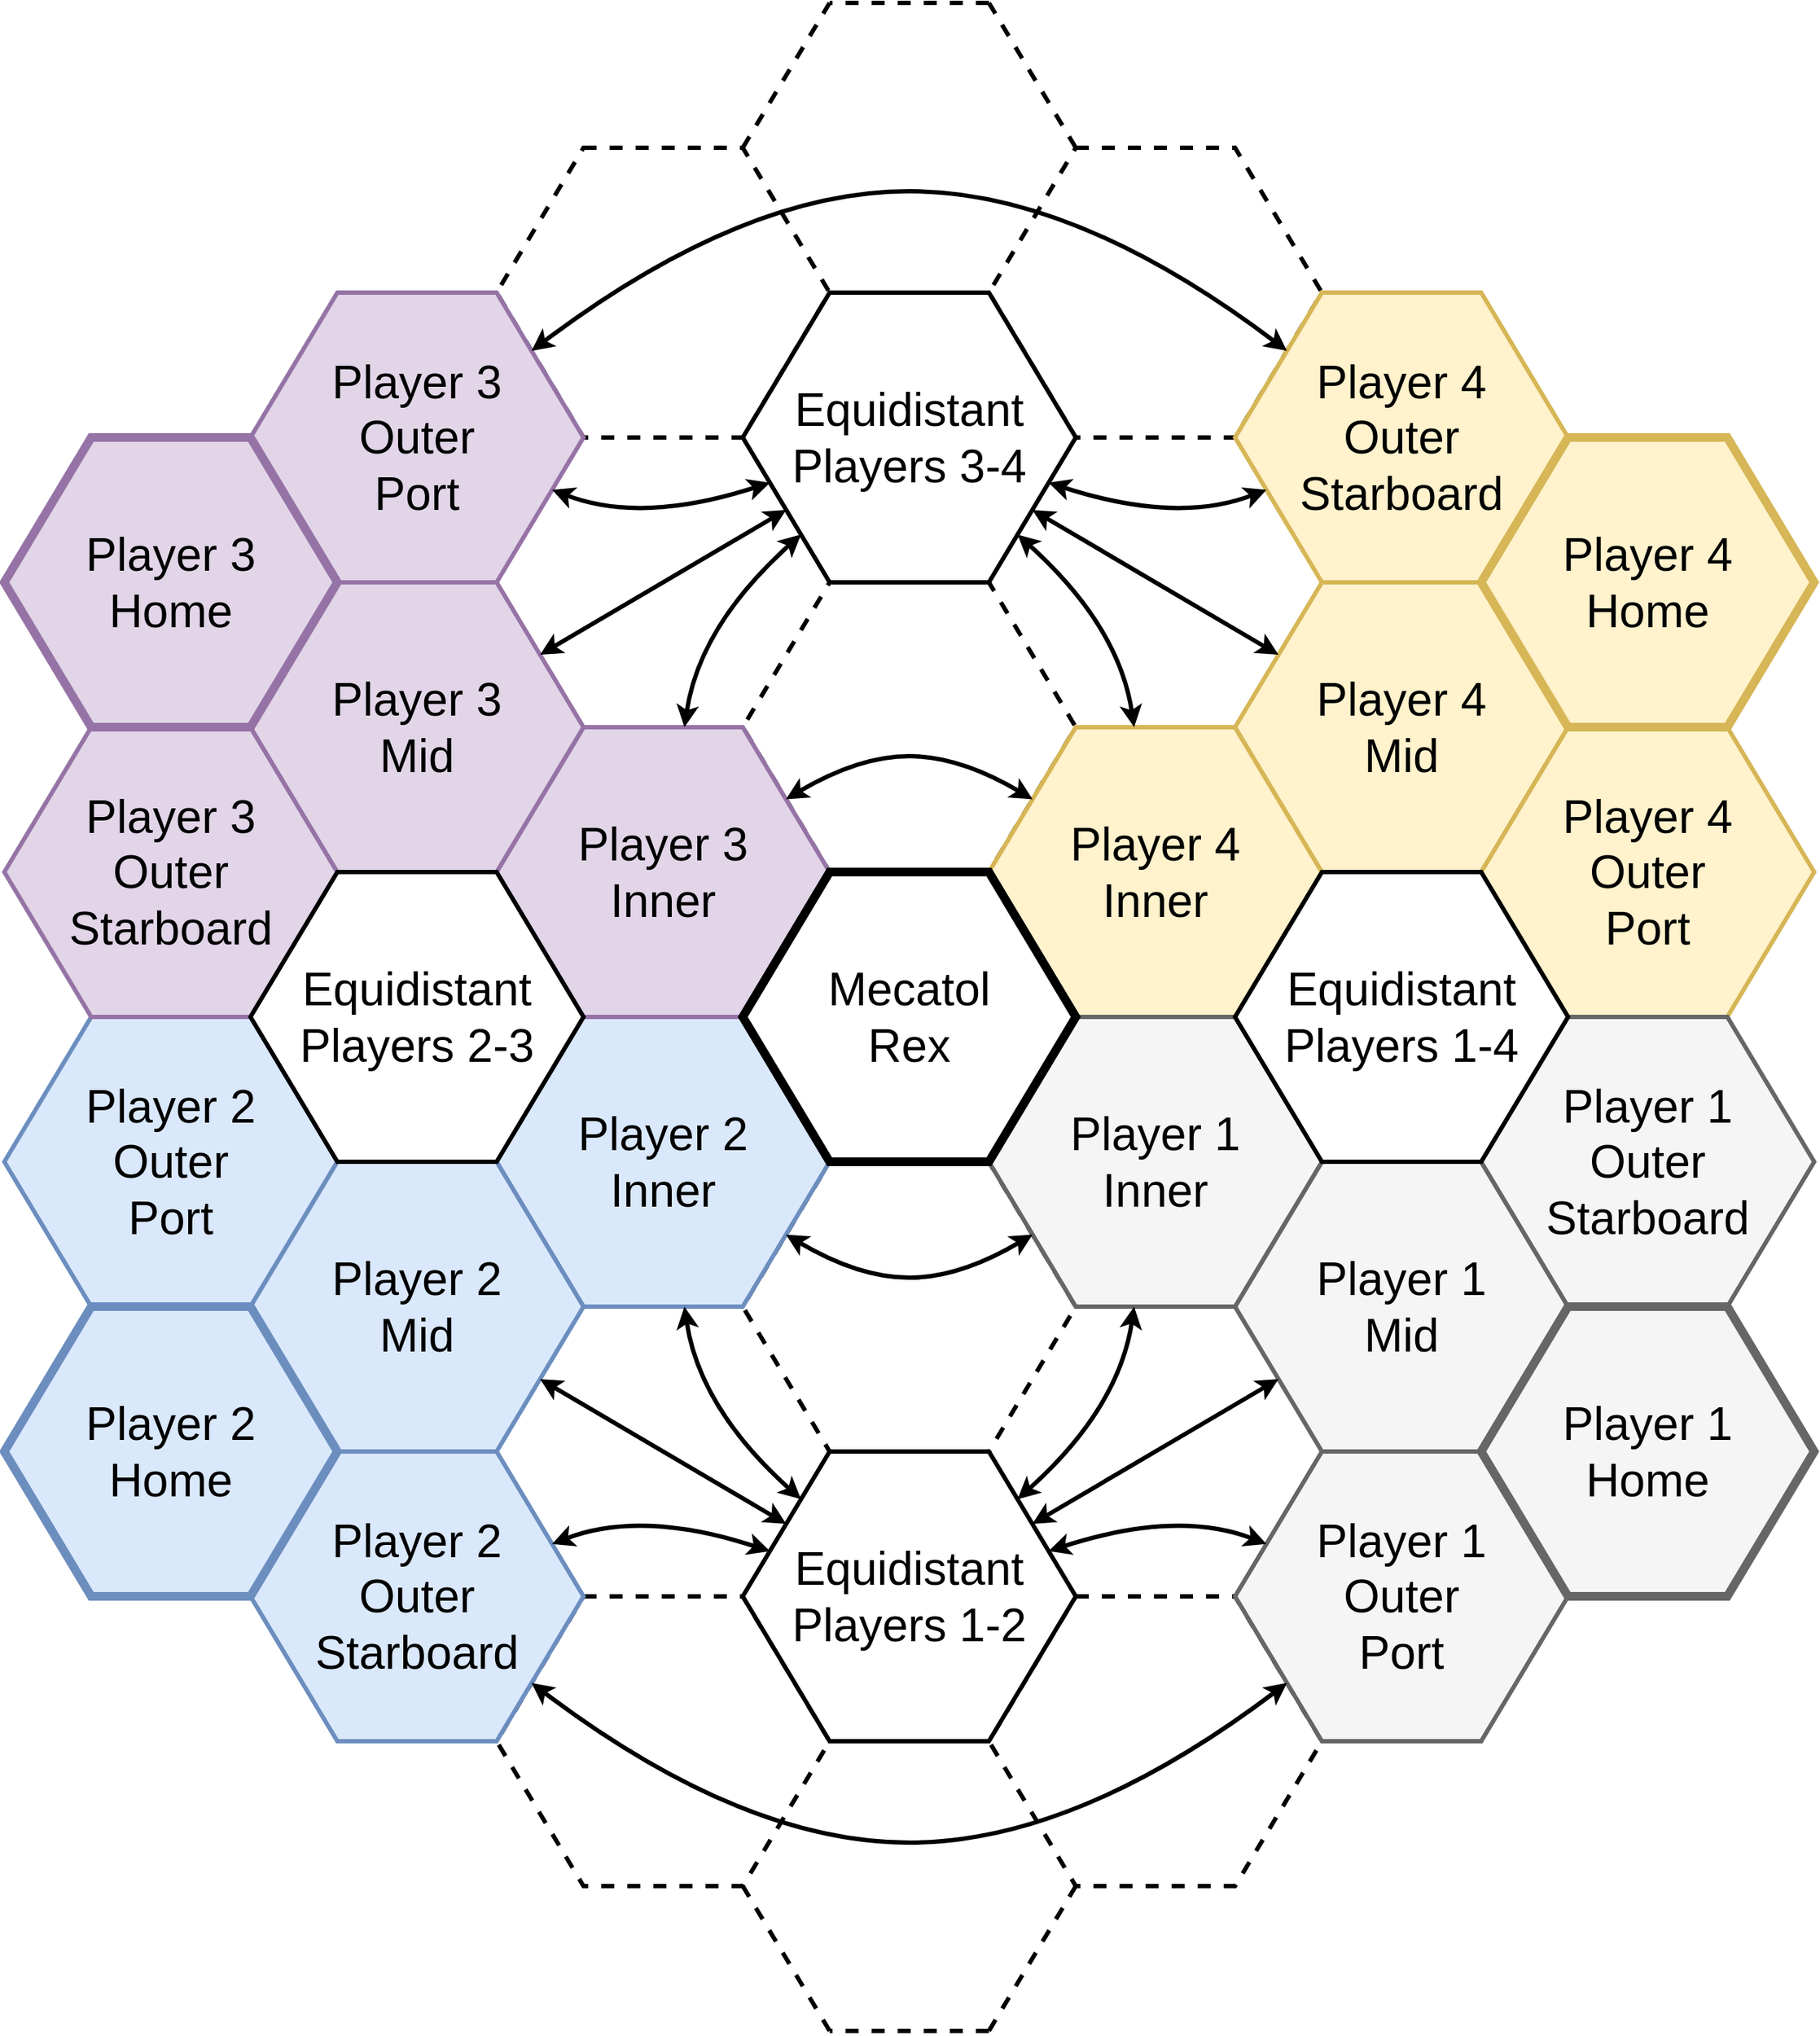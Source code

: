 <mxfile version="13.9.9" type="device"><diagram id="gpUSU13FPlY_5qrdrV4X" name="Page-1"><mxGraphModel dx="1422" dy="822" grid="1" gridSize="10" guides="1" tooltips="1" connect="1" arrows="1" fold="1" page="1" pageScale="1" pageWidth="850" pageHeight="1100" math="0" shadow="0"><root><mxCell id="0"/><mxCell id="1" parent="0"/><mxCell id="OKdcwZX4NVjDo0o5hysp-10" value="" style="shape=hexagon;perimeter=hexagonPerimeter2;whiteSpace=wrap;html=1;fixedSize=1;size=60;fontSize=32;fontFamily=Helvetica;strokeWidth=3;dashed=1;strokeColor=none;" vertex="1" parent="1"><mxGeometry x="550" y="40" width="230" height="200" as="geometry"/></mxCell><mxCell id="OKdcwZX4NVjDo0o5hysp-5" value="" style="shape=hexagon;perimeter=hexagonPerimeter2;whiteSpace=wrap;html=1;fixedSize=1;size=60;fontSize=32;fontFamily=Helvetica;strokeWidth=3;dashed=1;strokeColor=none;" vertex="1" parent="1"><mxGeometry x="720" y="340" width="230" height="200" as="geometry"/></mxCell><mxCell id="OKdcwZX4NVjDo0o5hysp-4" value="" style="shape=hexagon;perimeter=hexagonPerimeter2;whiteSpace=wrap;html=1;fixedSize=1;size=60;fontSize=32;fontFamily=Helvetica;strokeWidth=3;dashed=1;strokeColor=none;" vertex="1" parent="1"><mxGeometry x="380" y="340" width="230" height="200" as="geometry"/></mxCell><mxCell id="OKdcwZX4NVjDo0o5hysp-1" value="" style="shape=hexagon;perimeter=hexagonPerimeter2;whiteSpace=wrap;html=1;fixedSize=1;size=60;fontSize=32;fontFamily=Helvetica;strokeWidth=3;dashed=1;" vertex="1" parent="1"><mxGeometry x="550" y="440" width="230" height="200" as="geometry"/></mxCell><mxCell id="OKdcwZX4NVjDo0o5hysp-2" value="" style="shape=hexagon;perimeter=hexagonPerimeter2;whiteSpace=wrap;html=1;fixedSize=1;size=60;fontSize=32;fontFamily=Helvetica;strokeWidth=3;dashed=1;" vertex="1" parent="1"><mxGeometry x="720" y="140" width="230" height="200" as="geometry"/></mxCell><mxCell id="OKdcwZX4NVjDo0o5hysp-3" value="" style="shape=hexagon;perimeter=hexagonPerimeter2;whiteSpace=wrap;html=1;fixedSize=1;size=60;fontSize=32;fontFamily=Helvetica;strokeWidth=3;dashed=1;" vertex="1" parent="1"><mxGeometry x="380" y="140" width="230" height="200" as="geometry"/></mxCell><mxCell id="4JGFY23e2pcNBj0cE5Fv-12" value="" style="shape=hexagon;perimeter=hexagonPerimeter2;whiteSpace=wrap;html=1;fixedSize=1;size=60;fontSize=32;fontFamily=Helvetica;strokeWidth=3;dashed=1;strokeColor=none;" parent="1" vertex="1"><mxGeometry x="380" y="940" width="230" height="200" as="geometry"/></mxCell><mxCell id="4JGFY23e2pcNBj0cE5Fv-11" value="" style="shape=hexagon;perimeter=hexagonPerimeter2;whiteSpace=wrap;html=1;fixedSize=1;size=60;fontSize=32;fontFamily=Helvetica;strokeWidth=3;dashed=1;strokeColor=none;" parent="1" vertex="1"><mxGeometry x="720" y="940" width="230" height="200" as="geometry"/></mxCell><mxCell id="4JGFY23e2pcNBj0cE5Fv-10" value="" style="shape=hexagon;perimeter=hexagonPerimeter2;whiteSpace=wrap;html=1;fixedSize=1;size=60;fontSize=32;fontFamily=Helvetica;strokeWidth=3;dashed=1;strokeColor=none;" parent="1" vertex="1"><mxGeometry x="550" y="1240" width="230" height="200" as="geometry"/></mxCell><mxCell id="4JGFY23e2pcNBj0cE5Fv-6" value="" style="shape=hexagon;perimeter=hexagonPerimeter2;whiteSpace=wrap;html=1;fixedSize=1;size=60;fontSize=32;fontFamily=Helvetica;strokeWidth=3;dashed=1;" parent="1" vertex="1"><mxGeometry x="380" y="1140" width="230" height="200" as="geometry"/></mxCell><mxCell id="4JGFY23e2pcNBj0cE5Fv-5" value="" style="shape=hexagon;perimeter=hexagonPerimeter2;whiteSpace=wrap;html=1;fixedSize=1;size=60;fontSize=32;fontFamily=Helvetica;strokeWidth=3;dashed=1;" parent="1" vertex="1"><mxGeometry x="720" y="1140" width="230" height="200" as="geometry"/></mxCell><mxCell id="4JGFY23e2pcNBj0cE5Fv-4" value="" style="shape=hexagon;perimeter=hexagonPerimeter2;whiteSpace=wrap;html=1;fixedSize=1;size=60;fontSize=32;fontFamily=Helvetica;strokeWidth=3;dashed=1;" parent="1" vertex="1"><mxGeometry x="550" y="840" width="230" height="200" as="geometry"/></mxCell><mxCell id="ENPFV9wE09J2kmjnsH_E-7" value="Player 4&lt;br style=&quot;font-size: 32px&quot;&gt;Inner" style="shape=hexagon;perimeter=hexagonPerimeter2;whiteSpace=wrap;html=1;fixedSize=1;size=60;fontSize=32;fontFamily=Helvetica;fillColor=#fff2cc;strokeColor=#d6b656;strokeWidth=3;" parent="1" vertex="1"><mxGeometry x="720" y="540" width="230" height="200" as="geometry"/></mxCell><mxCell id="ENPFV9wE09J2kmjnsH_E-43" value="Player 4&lt;br style=&quot;font-size: 32px&quot;&gt;Mid" style="shape=hexagon;perimeter=hexagonPerimeter2;whiteSpace=wrap;html=1;fixedSize=1;size=60;fontSize=32;fontFamily=Helvetica;fillColor=#fff2cc;strokeColor=#d6b656;strokeWidth=3;" parent="1" vertex="1"><mxGeometry x="890" y="440" width="230" height="200" as="geometry"/></mxCell><mxCell id="OSFuQ3dNSyEDMBe-EH_K-7" value="Player 4&lt;br style=&quot;font-size: 32px&quot;&gt;Outer&lt;br style=&quot;font-size: 32px&quot;&gt;Port" style="shape=hexagon;perimeter=hexagonPerimeter2;whiteSpace=wrap;html=1;fixedSize=1;size=60;fontSize=32;fontFamily=Helvetica;fillColor=#fff2cc;strokeColor=#d6b656;strokeWidth=3;" parent="1" vertex="1"><mxGeometry x="1060" y="540" width="230" height="200" as="geometry"/></mxCell><mxCell id="OgDaJLD29fgVAuqvpTtd-9" value="Player 4&lt;br style=&quot;font-size: 32px&quot;&gt;Outer&lt;br style=&quot;font-size: 32px&quot;&gt;Starboard" style="shape=hexagon;perimeter=hexagonPerimeter2;whiteSpace=wrap;html=1;fixedSize=1;size=60;fontSize=32;fontFamily=Helvetica;fillColor=#fff2cc;strokeColor=#d6b656;strokeWidth=3;" parent="1" vertex="1"><mxGeometry x="890" y="240" width="230" height="200" as="geometry"/></mxCell><mxCell id="ENPFV9wE09J2kmjnsH_E-45" value="Player 2&lt;br style=&quot;font-size: 32px&quot;&gt;Outer&lt;br style=&quot;font-size: 32px&quot;&gt;Port" style="shape=hexagon;perimeter=hexagonPerimeter2;whiteSpace=wrap;html=1;fixedSize=1;size=60;fontSize=32;fontFamily=Helvetica;fillColor=#dae8fc;strokeColor=#6c8ebf;strokeWidth=3;" parent="1" vertex="1"><mxGeometry x="40" y="740" width="230" height="200" as="geometry"/></mxCell><mxCell id="OSFuQ3dNSyEDMBe-EH_K-3" value="Player 2&lt;br style=&quot;font-size: 32px&quot;&gt;Inner" style="shape=hexagon;perimeter=hexagonPerimeter2;whiteSpace=wrap;html=1;fixedSize=1;size=60;fontSize=32;fontFamily=Helvetica;fillColor=#dae8fc;strokeColor=#6c8ebf;strokeWidth=3;" parent="1" vertex="1"><mxGeometry x="380" y="740" width="230" height="200" as="geometry"/></mxCell><mxCell id="OSFuQ3dNSyEDMBe-EH_K-9" value="Player 2&lt;br style=&quot;font-size: 32px&quot;&gt;Outer&lt;br style=&quot;font-size: 32px&quot;&gt;Starboard" style="shape=hexagon;perimeter=hexagonPerimeter2;whiteSpace=wrap;html=1;fixedSize=1;size=60;fontSize=32;fontFamily=Helvetica;fillColor=#dae8fc;strokeColor=#6c8ebf;strokeWidth=3;" parent="1" vertex="1"><mxGeometry x="210" y="1040" width="230" height="200" as="geometry"/></mxCell><mxCell id="ENPFV9wE09J2kmjnsH_E-35" value="Player 4&lt;br style=&quot;font-size: 32px;&quot;&gt;Home" style="shape=hexagon;perimeter=hexagonPerimeter2;whiteSpace=wrap;html=1;fixedSize=1;size=60;fontSize=32;fontFamily=Helvetica;fillColor=#fff2cc;strokeColor=#d6b656;strokeWidth=6;" parent="1" vertex="1"><mxGeometry x="1060" y="340" width="230" height="200" as="geometry"/></mxCell><mxCell id="ENPFV9wE09J2kmjnsH_E-48" value="Player 1&lt;br style=&quot;font-size: 32px&quot;&gt;Mid" style="shape=hexagon;perimeter=hexagonPerimeter2;whiteSpace=wrap;html=1;fixedSize=1;size=60;fontSize=32;fontFamily=Helvetica;fillColor=#f5f5f5;strokeColor=#666666;strokeWidth=3;" parent="1" vertex="1"><mxGeometry x="890" y="840" width="230" height="200" as="geometry"/></mxCell><mxCell id="OgDaJLD29fgVAuqvpTtd-3" value="Player 1&lt;br style=&quot;font-size: 32px&quot;&gt;Outer&lt;br style=&quot;font-size: 32px&quot;&gt;Port" style="shape=hexagon;perimeter=hexagonPerimeter2;whiteSpace=wrap;html=1;fixedSize=1;size=60;fontSize=32;fontFamily=Helvetica;fillColor=#f5f5f5;strokeColor=#666666;strokeWidth=3;" parent="1" vertex="1"><mxGeometry x="890" y="1040" width="230" height="200" as="geometry"/></mxCell><mxCell id="OgDaJLD29fgVAuqvpTtd-4" value="Player 1&lt;br style=&quot;font-size: 32px&quot;&gt;Outer&lt;br style=&quot;font-size: 32px&quot;&gt;Starboard" style="shape=hexagon;perimeter=hexagonPerimeter2;whiteSpace=wrap;html=1;fixedSize=1;size=60;fontSize=32;fontFamily=Helvetica;fillColor=#f5f5f5;strokeColor=#666666;strokeWidth=3;" parent="1" vertex="1"><mxGeometry x="1060" y="740" width="230" height="200" as="geometry"/></mxCell><mxCell id="ENPFV9wE09J2kmjnsH_E-9" value="Player 1&lt;br style=&quot;font-size: 32px&quot;&gt;Inner" style="shape=hexagon;perimeter=hexagonPerimeter2;whiteSpace=wrap;html=1;fixedSize=1;size=60;fontSize=32;fontFamily=Helvetica;fillColor=#f5f5f5;strokeColor=#666666;strokeWidth=3;" parent="1" vertex="1"><mxGeometry x="720" y="740" width="230" height="200" as="geometry"/></mxCell><mxCell id="nCf6v29f-o1V0CxzS2t6-4" value="Player 2&lt;br&gt;Mid" style="shape=hexagon;perimeter=hexagonPerimeter2;whiteSpace=wrap;html=1;fixedSize=1;size=60;fontSize=32;fontFamily=Helvetica;strokeWidth=3;fillColor=#dae8fc;strokeColor=#6c8ebf;" parent="1" vertex="1"><mxGeometry x="210" y="840" width="230" height="200" as="geometry"/></mxCell><mxCell id="ENPFV9wE09J2kmjnsH_E-41" value="Player 2&lt;br style=&quot;font-size: 32px;&quot;&gt;Home" style="shape=hexagon;perimeter=hexagonPerimeter2;whiteSpace=wrap;html=1;fixedSize=1;size=60;fontSize=32;fontFamily=Helvetica;fillColor=#dae8fc;strokeColor=#6c8ebf;strokeWidth=6;" parent="1" vertex="1"><mxGeometry x="40" y="940" width="230" height="200" as="geometry"/></mxCell><mxCell id="ENPFV9wE09J2kmjnsH_E-37" value="Player 1&lt;br style=&quot;font-size: 32px;&quot;&gt;Home" style="shape=hexagon;perimeter=hexagonPerimeter2;whiteSpace=wrap;html=1;fixedSize=1;size=60;fontSize=32;fontFamily=Helvetica;strokeWidth=6;fillColor=#f5f5f5;strokeColor=#666666;" parent="1" vertex="1"><mxGeometry x="1060" y="940" width="230" height="200" as="geometry"/></mxCell><mxCell id="tG7yrKSYpAtj9X0-IR8r-4" value="Player 3&lt;br style=&quot;font-size: 32px&quot;&gt;Outer&lt;br&gt;Port" style="shape=hexagon;perimeter=hexagonPerimeter2;whiteSpace=wrap;html=1;fixedSize=1;size=60;fontSize=32;fontFamily=Helvetica;fillColor=#e1d5e7;strokeColor=#9673a6;strokeWidth=3;" parent="1" vertex="1"><mxGeometry x="210" y="240" width="230" height="200" as="geometry"/></mxCell><mxCell id="OSFuQ3dNSyEDMBe-EH_K-8" value="Player 3&lt;br style=&quot;font-size: 32px&quot;&gt;Outer&lt;br style=&quot;font-size: 32px&quot;&gt;Starboard" style="shape=hexagon;perimeter=hexagonPerimeter2;whiteSpace=wrap;html=1;fixedSize=1;size=60;fontSize=32;fontFamily=Helvetica;fillColor=#e1d5e7;strokeColor=#9673a6;strokeWidth=3;" parent="1" vertex="1"><mxGeometry x="40" y="540" width="230" height="200" as="geometry"/></mxCell><mxCell id="OgDaJLD29fgVAuqvpTtd-1" value="Player 3&lt;br style=&quot;font-size: 32px&quot;&gt;Inner" style="shape=hexagon;perimeter=hexagonPerimeter2;whiteSpace=wrap;html=1;fixedSize=1;size=60;fontSize=32;fontFamily=Helvetica;fillColor=#e1d5e7;strokeColor=#9673a6;strokeWidth=3;" parent="1" vertex="1"><mxGeometry x="380" y="540" width="230" height="200" as="geometry"/></mxCell><mxCell id="OgDaJLD29fgVAuqvpTtd-8" value="Player 3&lt;br style=&quot;font-size: 32px&quot;&gt;Mid" style="shape=hexagon;perimeter=hexagonPerimeter2;whiteSpace=wrap;html=1;fixedSize=1;size=60;fontSize=32;fontFamily=Helvetica;fillColor=#e1d5e7;strokeColor=#9673a6;strokeWidth=3;" parent="1" vertex="1"><mxGeometry x="210" y="440" width="230" height="200" as="geometry"/></mxCell><mxCell id="ENPFV9wE09J2kmjnsH_E-38" value="Player 3&lt;br style=&quot;font-size: 32px;&quot;&gt;Home" style="shape=hexagon;perimeter=hexagonPerimeter2;whiteSpace=wrap;html=1;fixedSize=1;size=60;fontSize=32;fontFamily=Helvetica;fillColor=#e1d5e7;strokeColor=#9673a6;strokeWidth=6;" parent="1" vertex="1"><mxGeometry x="40" y="340" width="230" height="200" as="geometry"/></mxCell><mxCell id="tG7yrKSYpAtj9X0-IR8r-1" value="Equidistant&lt;br style=&quot;font-size: 32px&quot;&gt;Players 2-3" style="shape=hexagon;perimeter=hexagonPerimeter2;whiteSpace=wrap;html=1;fixedSize=1;size=60;fontSize=32;fontFamily=Helvetica;strokeWidth=3;" parent="1" vertex="1"><mxGeometry x="210" y="640" width="230" height="200" as="geometry"/></mxCell><mxCell id="tG7yrKSYpAtj9X0-IR8r-2" value="Equidistant&lt;br style=&quot;font-size: 32px&quot;&gt;Players 1-4" style="shape=hexagon;perimeter=hexagonPerimeter2;whiteSpace=wrap;html=1;fixedSize=1;size=60;fontSize=32;fontFamily=Helvetica;strokeWidth=3;" parent="1" vertex="1"><mxGeometry x="890" y="640" width="230" height="200" as="geometry"/></mxCell><mxCell id="4JGFY23e2pcNBj0cE5Fv-7" value="" style="endArrow=none;dashed=1;html=1;strokeWidth=3;" parent="1" edge="1"><mxGeometry width="50" height="50" relative="1" as="geometry"><mxPoint x="720" y="1440" as="sourcePoint"/><mxPoint x="780" y="1340" as="targetPoint"/></mxGeometry></mxCell><mxCell id="4JGFY23e2pcNBj0cE5Fv-8" value="" style="endArrow=none;dashed=1;html=1;strokeWidth=3;" parent="1" edge="1"><mxGeometry width="50" height="50" relative="1" as="geometry"><mxPoint x="610" y="1440" as="sourcePoint"/><mxPoint x="550" y="1340" as="targetPoint"/></mxGeometry></mxCell><mxCell id="4JGFY23e2pcNBj0cE5Fv-9" value="" style="endArrow=none;dashed=1;html=1;strokeWidth=3;" parent="1" edge="1"><mxGeometry width="50" height="50" relative="1" as="geometry"><mxPoint x="720" y="1440" as="sourcePoint"/><mxPoint x="610" y="1440" as="targetPoint"/></mxGeometry></mxCell><mxCell id="4JGFY23e2pcNBj0cE5Fv-13" value="" style="endArrow=classic;startArrow=classic;html=1;strokeWidth=3;" parent="1" source="ENPFV9wE09J2kmjnsH_E-46" target="ENPFV9wE09J2kmjnsH_E-48" edge="1"><mxGeometry width="50" height="50" relative="1" as="geometry"><mxPoint x="670" y="1080" as="sourcePoint"/><mxPoint x="720" y="1030" as="targetPoint"/></mxGeometry></mxCell><mxCell id="4JGFY23e2pcNBj0cE5Fv-14" value="" style="endArrow=classic;startArrow=classic;html=1;strokeWidth=3;" parent="1" source="nCf6v29f-o1V0CxzS2t6-4" target="ENPFV9wE09J2kmjnsH_E-46" edge="1"><mxGeometry width="50" height="50" relative="1" as="geometry"><mxPoint x="760" y="1100" as="sourcePoint"/><mxPoint x="930" y="1000" as="targetPoint"/></mxGeometry></mxCell><mxCell id="4JGFY23e2pcNBj0cE5Fv-20" value="" style="curved=1;endArrow=classic;html=1;strokeWidth=3;startArrow=classic;startFill=1;" parent="1" source="OSFuQ3dNSyEDMBe-EH_K-9" target="OgDaJLD29fgVAuqvpTtd-3" edge="1"><mxGeometry width="50" height="50" relative="1" as="geometry"><mxPoint x="990" y="1420" as="sourcePoint"/><mxPoint x="1180" y="1330" as="targetPoint"/><Array as="points"><mxPoint x="550" y="1310"/><mxPoint x="780" y="1310"/></Array></mxGeometry></mxCell><mxCell id="4JGFY23e2pcNBj0cE5Fv-22" value="" style="curved=1;endArrow=classic;html=1;strokeWidth=3;startArrow=classic;startFill=1;" parent="1" source="OSFuQ3dNSyEDMBe-EH_K-3" target="ENPFV9wE09J2kmjnsH_E-9" edge="1"><mxGeometry width="50" height="50" relative="1" as="geometry"><mxPoint x="209.996" y="926.34" as="sourcePoint"/><mxPoint x="727.604" y="926.34" as="targetPoint"/><Array as="points"><mxPoint x="630" y="920"/><mxPoint x="700" y="920"/></Array></mxGeometry></mxCell><mxCell id="4JGFY23e2pcNBj0cE5Fv-23" value="" style="curved=1;endArrow=classic;html=1;strokeWidth=3;startArrow=classic;startFill=1;" parent="1" source="OSFuQ3dNSyEDMBe-EH_K-3" target="ENPFV9wE09J2kmjnsH_E-46" edge="1"><mxGeometry width="50" height="50" relative="1" as="geometry"><mxPoint x="509.996" y="980.003" as="sourcePoint"/><mxPoint x="680.324" y="980.003" as="targetPoint"/><Array as="points"><mxPoint x="520" y="1010"/></Array></mxGeometry></mxCell><mxCell id="4JGFY23e2pcNBj0cE5Fv-24" value="" style="curved=1;endArrow=classic;html=1;strokeWidth=3;startArrow=classic;startFill=1;" parent="1" source="ENPFV9wE09J2kmjnsH_E-9" target="ENPFV9wE09J2kmjnsH_E-46" edge="1"><mxGeometry width="50" height="50" relative="1" as="geometry"><mxPoint x="508.125" y="950" as="sourcePoint"/><mxPoint x="598.795" y="1085.341" as="targetPoint"/><Array as="points"><mxPoint x="810" y="1010"/></Array></mxGeometry></mxCell><mxCell id="4JGFY23e2pcNBj0cE5Fv-25" value="" style="curved=1;endArrow=classic;html=1;strokeWidth=3;startArrow=classic;startFill=1;" parent="1" source="OSFuQ3dNSyEDMBe-EH_K-9" target="ENPFV9wE09J2kmjnsH_E-46" edge="1"><mxGeometry width="50" height="50" relative="1" as="geometry"><mxPoint x="518.125" y="960" as="sourcePoint"/><mxPoint x="608.795" y="1095.341" as="targetPoint"/><Array as="points"><mxPoint x="480" y="1080"/></Array></mxGeometry></mxCell><mxCell id="4JGFY23e2pcNBj0cE5Fv-26" value="" style="curved=1;endArrow=classic;html=1;strokeWidth=3;startArrow=classic;startFill=1;" parent="1" source="ENPFV9wE09J2kmjnsH_E-46" target="OgDaJLD29fgVAuqvpTtd-3" edge="1"><mxGeometry width="50" height="50" relative="1" as="geometry"><mxPoint x="420.638" y="1101.064" as="sourcePoint"/><mxPoint x="590.667" y="1098.889" as="targetPoint"/><Array as="points"><mxPoint x="850" y="1080"/></Array></mxGeometry></mxCell><mxCell id="OKdcwZX4NVjDo0o5hysp-7" value="" style="endArrow=none;dashed=1;html=1;strokeWidth=3;" edge="1" parent="1"><mxGeometry width="50" height="50" relative="1" as="geometry"><mxPoint x="780" y="140" as="sourcePoint"/><mxPoint x="720" y="40" as="targetPoint"/></mxGeometry></mxCell><mxCell id="OKdcwZX4NVjDo0o5hysp-8" value="" style="endArrow=none;dashed=1;html=1;strokeWidth=3;exitX=0;exitY=0.5;exitDx=0;exitDy=0;" edge="1" parent="1"><mxGeometry width="50" height="50" relative="1" as="geometry"><mxPoint x="550" y="140" as="sourcePoint"/><mxPoint x="610" y="40" as="targetPoint"/></mxGeometry></mxCell><mxCell id="OKdcwZX4NVjDo0o5hysp-9" value="" style="endArrow=none;dashed=1;html=1;strokeWidth=3;" edge="1" parent="1"><mxGeometry width="50" height="50" relative="1" as="geometry"><mxPoint x="720" y="40" as="sourcePoint"/><mxPoint x="610" y="40" as="targetPoint"/></mxGeometry></mxCell><mxCell id="OKdcwZX4NVjDo0o5hysp-11" value="" style="curved=1;endArrow=classic;html=1;strokeWidth=3;startArrow=classic;startFill=1;" edge="1" parent="1" source="OgDaJLD29fgVAuqvpTtd-1" target="ENPFV9wE09J2kmjnsH_E-7"><mxGeometry width="50" height="50" relative="1" as="geometry"><mxPoint x="589.836" y="900.273" as="sourcePoint"/><mxPoint x="760.164" y="900.273" as="targetPoint"/><Array as="points"><mxPoint x="630" y="560"/><mxPoint x="700" y="560"/></Array></mxGeometry></mxCell><mxCell id="OKdcwZX4NVjDo0o5hysp-12" value="" style="endArrow=classic;startArrow=classic;html=1;strokeWidth=3;" edge="1" parent="1" source="OgDaJLD29fgVAuqvpTtd-8" target="nCf6v29f-o1V0CxzS2t6-2"><mxGeometry width="50" height="50" relative="1" as="geometry"><mxPoint x="440" y="430" as="sourcePoint"/><mxPoint x="610" y="530" as="targetPoint"/></mxGeometry></mxCell><mxCell id="OKdcwZX4NVjDo0o5hysp-13" value="" style="endArrow=classic;startArrow=classic;html=1;strokeWidth=3;" edge="1" parent="1" source="ENPFV9wE09J2kmjnsH_E-43" target="nCf6v29f-o1V0CxzS2t6-2"><mxGeometry width="50" height="50" relative="1" as="geometry"><mxPoint x="420" y="500" as="sourcePoint"/><mxPoint x="590" y="400" as="targetPoint"/></mxGeometry></mxCell><mxCell id="OKdcwZX4NVjDo0o5hysp-14" value="" style="curved=1;endArrow=classic;html=1;strokeWidth=3;startArrow=classic;startFill=1;" edge="1" parent="1" source="tG7yrKSYpAtj9X0-IR8r-4" target="OgDaJLD29fgVAuqvpTtd-9"><mxGeometry width="50" height="50" relative="1" as="geometry"><mxPoint x="399.998" y="59.996" as="sourcePoint"/><mxPoint x="921.742" y="59.996" as="targetPoint"/><Array as="points"><mxPoint x="550" y="170"/><mxPoint x="780" y="170"/></Array></mxGeometry></mxCell><mxCell id="OKdcwZX4NVjDo0o5hysp-15" value="" style="curved=1;endArrow=classic;html=1;strokeWidth=3;startArrow=classic;startFill=1;" edge="1" parent="1" source="nCf6v29f-o1V0CxzS2t6-2" target="ENPFV9wE09J2kmjnsH_E-7"><mxGeometry width="50" height="50" relative="1" as="geometry"><mxPoint x="820.514" y="460" as="sourcePoint"/><mxPoint x="739.996" y="592.96" as="targetPoint"/><Array as="points"><mxPoint x="810" y="470"/></Array></mxGeometry></mxCell><mxCell id="OKdcwZX4NVjDo0o5hysp-16" value="" style="curved=1;endArrow=classic;html=1;strokeWidth=3;startArrow=classic;startFill=1;" edge="1" parent="1" source="nCf6v29f-o1V0CxzS2t6-2" target="OgDaJLD29fgVAuqvpTtd-1"><mxGeometry width="50" height="50" relative="1" as="geometry"><mxPoint x="749.776" y="417.04" as="sourcePoint"/><mxPoint x="830.294" y="550" as="targetPoint"/><Array as="points"><mxPoint x="520" y="470"/></Array></mxGeometry></mxCell><mxCell id="OKdcwZX4NVjDo0o5hysp-17" value="" style="curved=1;endArrow=classic;html=1;strokeWidth=3;startArrow=classic;startFill=1;" edge="1" parent="1" source="nCf6v29f-o1V0CxzS2t6-2" target="OgDaJLD29fgVAuqvpTtd-9"><mxGeometry width="50" height="50" relative="1" as="geometry"><mxPoint x="759.776" y="427.04" as="sourcePoint"/><mxPoint x="840.294" y="560" as="targetPoint"/><Array as="points"><mxPoint x="850" y="400"/></Array></mxGeometry></mxCell><mxCell id="OKdcwZX4NVjDo0o5hysp-18" value="" style="curved=1;endArrow=classic;html=1;strokeWidth=3;startArrow=classic;startFill=1;" edge="1" parent="1" source="tG7yrKSYpAtj9X0-IR8r-4" target="nCf6v29f-o1V0CxzS2t6-2"><mxGeometry width="50" height="50" relative="1" as="geometry"><mxPoint x="771.267" y="381.222" as="sourcePoint"/><mxPoint x="921.675" y="386.126" as="targetPoint"/><Array as="points"><mxPoint x="480" y="400"/></Array></mxGeometry></mxCell><mxCell id="nCf6v29f-o1V0CxzS2t6-2" value="Equidistant&lt;br style=&quot;font-size: 32px&quot;&gt;Players 3-4" style="shape=hexagon;perimeter=hexagonPerimeter2;whiteSpace=wrap;html=1;fixedSize=1;size=60;fontSize=32;fontFamily=Helvetica;strokeWidth=3;" parent="1" vertex="1"><mxGeometry x="550" y="240" width="230" height="200" as="geometry"/></mxCell><mxCell id="ENPFV9wE09J2kmjnsH_E-46" value="Equidistant&lt;br style=&quot;font-size: 32px&quot;&gt;Players 1-2" style="shape=hexagon;perimeter=hexagonPerimeter2;whiteSpace=wrap;html=1;fixedSize=1;size=60;fontSize=32;fontFamily=Helvetica;strokeWidth=3;" parent="1" vertex="1"><mxGeometry x="550" y="1040" width="230" height="200" as="geometry"/></mxCell><mxCell id="nCf6v29f-o1V0CxzS2t6-3" value="Mecatol&lt;br style=&quot;font-size: 32px;&quot;&gt;Rex" style="shape=hexagon;perimeter=hexagonPerimeter2;whiteSpace=wrap;html=1;fixedSize=1;size=60;fontSize=32;fontFamily=Helvetica;strokeWidth=6;" parent="1" vertex="1"><mxGeometry x="550" y="640" width="230" height="200" as="geometry"/></mxCell></root></mxGraphModel></diagram></mxfile>